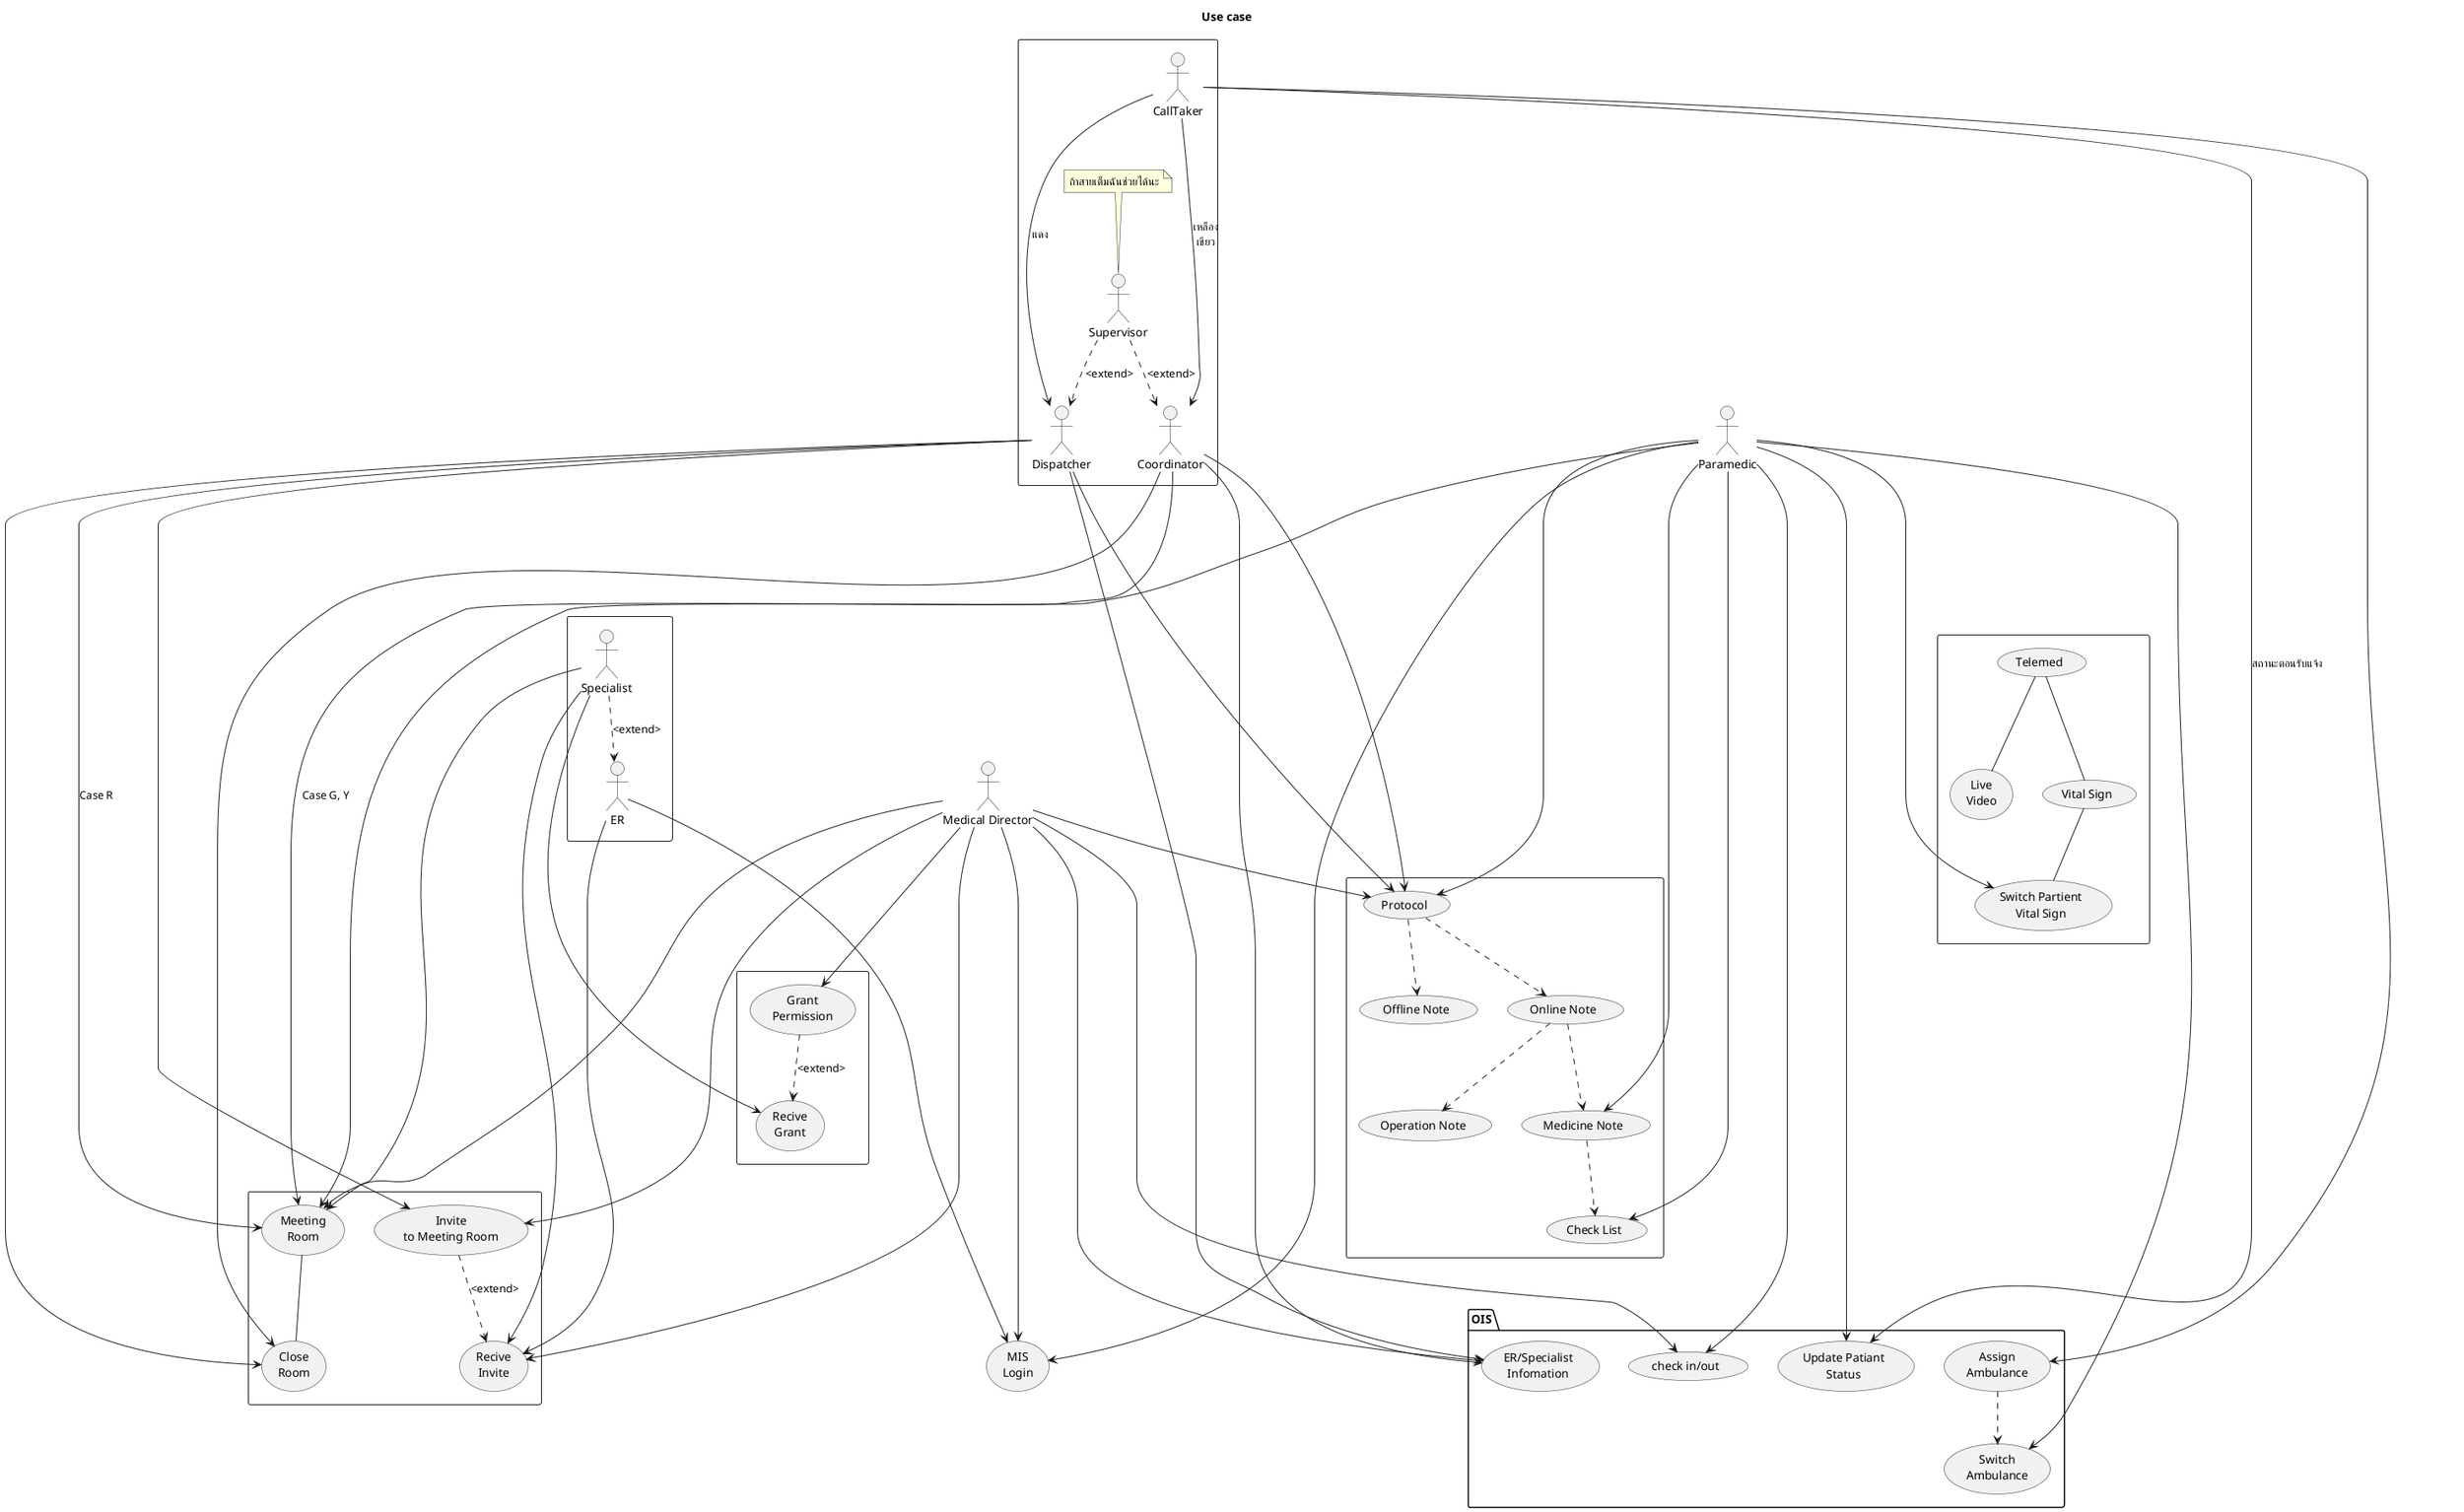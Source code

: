 @startuml
Title Use case

  usecase (MIS\nLogin) as MISLogin

  rectangle {
    usecase (Grant\nPermission) as GrantPermission
    usecase (Recive\nGrant) as ReciveGrant
    GrantPermission ..> ReciveGrant:<extend>
  }
  rectangle {
    usecase (Meeting\nRoom) as MeetingRoom
    usecase (Close\nRoom) as CloseRoom
    usecase (Invite\nto Meeting Room) as InviteToMeetingRoom
    usecase (Recive\nInvite) as ReciveInvite
    MeetingRoom -- CloseRoom
    InviteToMeetingRoom ..> ReciveInvite :<extend>
  }

  rectangle {
    :Supervisor: as Supervisor
    :Coordinator: as Coordinator
    :Dispatcher: as Dispatcher
    :CallTaker: as CallTaker
    Supervisor ..> Coordinator :<extend>
    Supervisor ..> Dispatcher :<extend>
    note top of Supervisor : ถ้าสายเต็มฉันช่วยได้นะ
  }

  rectangle {
    :Specialist: as Specialist
    :ER: as ER
    Specialist ..> ER :<extend>
  }

  rectangle {
    usecase (Protocol) as Protocol
    usecase (Offline Note) as Offline
    usecase (Online Note) as Online
    usecase (Operation Note) as Ops
    usecase (Medicine Note) as Med
    usecase (Check List) as Check
    Protocol ..> Offline
    Protocol ..> Online
    Online ..> Ops
    Online ..> Med
    Med ..> Check
  }


  rectangle {
    usecase (Telemed) as Telemed
    usecase (Live\nVideo) as LiveVideo
    usecase (Vital Sign) as VitalSign
    usecase (Switch Partient\nVital Sign) as SwitchVS
    Telemed -- LiveVideo
    Telemed -- VitalSign
    VitalSign -- SwitchVS
  }

  package OIS{
    usecase (Update Patiant\nStatus) as UpdatePatiantStatus
    usecase (ER/Specialist\nInfomation) as ERSpecialistInfomation
    usecase (check in/out) as checkIn
    usecase (Assign\nAmbulance) as AssignAmbulance
    usecase (Switch\nAmbulance) as SwitchAmbulance
    AssignAmbulance ..> SwitchAmbulance
  }

  CallTaker --> UpdatePatiantStatus : สถานะตอนรับแจ้ง
  CallTaker --> AssignAmbulance
  CallTaker ----> Coordinator : เหลือง\nเขียว
  CallTaker ----> Dispatcher : แดง

  Coordinator --> ERSpecialistInfomation
  Coordinator --> MeetingRoom: Case G, Y
  Coordinator ----> Protocol
  Coordinator ----> CloseRoom

  Dispatcher ---------> ERSpecialistInfomation
  Dispatcher ---------> MeetingRoom : Case R
  Dispatcher ------> InviteToMeetingRoom
  Dispatcher ------> Protocol
  Dispatcher ------> CloseRoom

  ER --> ReciveInvite
  ER --> MISLogin

  Specialist ------> MeetingRoom
  Specialist --> ReciveGrant
  Specialist ------> ReciveInvite

  Paramedic ------> MISLogin
  Paramedic ------> MeetingRoom
  Paramedic ------> Protocol
  Paramedic ------> SwitchVS
  Paramedic ------> Med
  Paramedic ------> Check
  Paramedic ------> checkIn
  Paramedic ------> SwitchAmbulance
  Paramedic ------> UpdatePatiantStatus

  :Medical Director: as MD
  MD ------> MISLogin
  MD -----> MeetingRoom
  MD ---> GrantPermission
  MD ----> InviteToMeetingRoom
  MD ----> ReciveInvite
  MD ------> checkIn
  MD ----> ERSpecialistInfomation
  MD -up-> Protocol

@enduml
